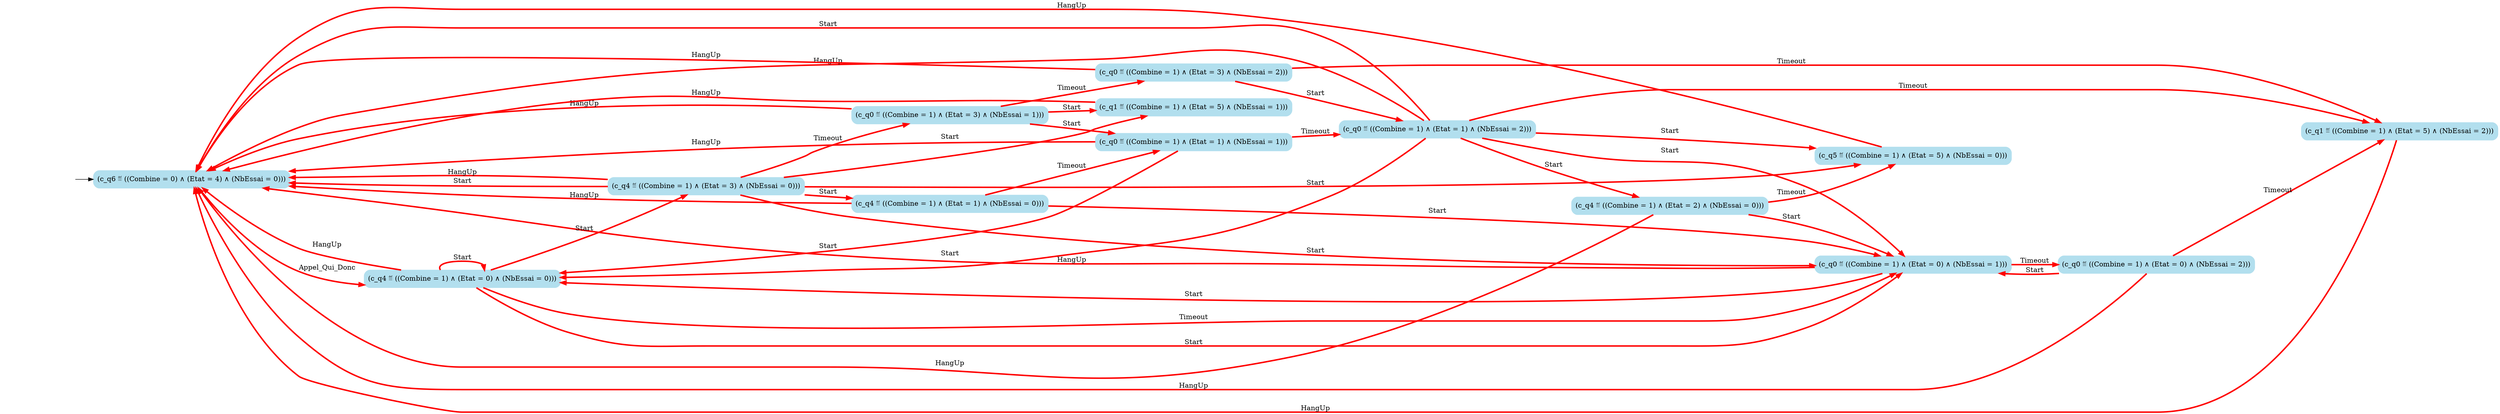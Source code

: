 digraph G {

	rankdir = LR;

	start_c_q6_89[style=invisible];

	node[shape=box, style="rounded, filled", color=lightblue2];

	c_q5_40[label="(c_q5 ≝ ((Combine = 1) ∧ (Etat = 5) ∧ (NbEssai = 0)))"];
	c_q0_79[label="(c_q0 ≝ ((Combine = 1) ∧ (Etat = 0) ∧ (NbEssai = 1)))"];
	c_q0_58[label="(c_q0 ≝ ((Combine = 1) ∧ (Etat = 3) ∧ (NbEssai = 1)))"];
	c_q0_85[label="(c_q0 ≝ ((Combine = 1) ∧ (Etat = 1) ∧ (NbEssai = 2)))"];
	c_q0_88[label="(c_q0 ≝ ((Combine = 1) ∧ (Etat = 3) ∧ (NbEssai = 2)))"];
	c_q0_75[label="(c_q0 ≝ ((Combine = 1) ∧ (Etat = 1) ∧ (NbEssai = 1)))"];
	c_q4_76[label="(c_q4 ≝ ((Combine = 1) ∧ (Etat = 1) ∧ (NbEssai = 0)))"];
	c_q0_82[label="(c_q0 ≝ ((Combine = 1) ∧ (Etat = 0) ∧ (NbEssai = 2)))"];
	c_q6_89[label="(c_q6 ≝ ((Combine = 0) ∧ (Etat = 4) ∧ (NbEssai = 0)))"];
	c_q4_70[label="(c_q4 ≝ ((Combine = 1) ∧ (Etat = 2) ∧ (NbEssai = 0)))"];
	c_q4_63[label="(c_q4 ≝ ((Combine = 1) ∧ (Etat = 0) ∧ (NbEssai = 0)))"];
	c_q1_87[label="(c_q1 ≝ ((Combine = 1) ∧ (Etat = 5) ∧ (NbEssai = 2)))"];
	c_q4_48[label="(c_q4 ≝ ((Combine = 1) ∧ (Etat = 3) ∧ (NbEssai = 0)))"];
	c_q1_60[label="(c_q1 ≝ ((Combine = 1) ∧ (Etat = 5) ∧ (NbEssai = 1)))"];

	start_c_q6_89 -> c_q6_89;
	c_q6_89 -> c_q4_63[label="Appel_Qui_Donc", penwidth=3, color=red];
	c_q4_63 -> c_q4_48[label="Start", penwidth=3, color=red];
	c_q4_63 -> c_q4_63[label="Start", penwidth=3, color=red];
	c_q4_48 -> c_q0_79[label="Start", penwidth=3, color=red];
	c_q4_48 -> c_q0_58[label="Timeout", penwidth=3, color=red];
	c_q4_48 -> c_q1_60[label="Start", penwidth=3, color=red];
	c_q4_48 -> c_q5_40[label="Start", penwidth=3, color=red];
	c_q4_70 -> c_q5_40[label="Timeout", penwidth=3, color=red];
	c_q4_48 -> c_q6_89[label="Start", penwidth=3, color=red];
	c_q4_48 -> c_q6_89[label="HangUp", penwidth=3, color=red];
	c_q0_58 -> c_q0_75[label="Start", penwidth=3, color=red];
	c_q0_75 -> c_q0_85[label="Timeout", penwidth=3, color=red];
	c_q0_58 -> c_q1_60[label="Start", penwidth=3, color=red];
	c_q0_85 -> c_q1_87[label="Timeout", penwidth=3, color=red];
	c_q0_85 -> c_q4_70[label="Start", penwidth=3, color=red];
	c_q0_85 -> c_q4_63[label="Start", penwidth=3, color=red];
	c_q0_85 -> c_q5_40[label="Start", penwidth=3, color=red];
	c_q0_85 -> c_q6_89[label="Start", penwidth=3, color=red];
	c_q0_85 -> c_q6_89[label="HangUp", penwidth=3, color=red];
	c_q1_87 -> c_q6_89[label="HangUp", penwidth=3, color=red];
	c_q5_40 -> c_q6_89[label="HangUp", penwidth=3, color=red];
	c_q4_63 -> c_q0_79[label="Start", penwidth=3, color=red];
	c_q4_63 -> c_q0_79[label="Timeout", penwidth=3, color=red];
	c_q4_63 -> c_q6_89[label="HangUp", penwidth=3, color=red];
	c_q4_48 -> c_q4_76[label="Start", penwidth=3, color=red];
	c_q0_79 -> c_q4_63[label="Start", penwidth=3, color=red];
	c_q0_79 -> c_q0_82[label="Timeout", penwidth=3, color=red];
	c_q0_79 -> c_q6_89[label="HangUp", penwidth=3, color=red];
	c_q0_58 -> c_q0_88[label="Timeout", penwidth=3, color=red];
	c_q0_58 -> c_q6_89[label="HangUp", penwidth=3, color=red];
	c_q1_60 -> c_q6_89[label="HangUp", penwidth=3, color=red];
	c_q0_75 -> c_q4_63[label="Start", penwidth=3, color=red];
	c_q0_75 -> c_q6_89[label="HangUp", penwidth=3, color=red];
	c_q0_85 -> c_q0_79[label="Start", penwidth=3, color=red];
	c_q4_70 -> c_q0_79[label="Start", penwidth=3, color=red];
	c_q4_70 -> c_q6_89[label="HangUp", penwidth=3, color=red];
	c_q4_76 -> c_q0_79[label="Start", penwidth=3, color=red];
	c_q4_76 -> c_q0_75[label="Timeout", penwidth=3, color=red];
	c_q4_76 -> c_q6_89[label="HangUp", penwidth=3, color=red];
	c_q0_82 -> c_q0_79[label="Start", penwidth=3, color=red];
	c_q0_82 -> c_q1_87[label="Timeout", penwidth=3, color=red];
	c_q0_82 -> c_q6_89[label="HangUp", penwidth=3, color=red];
	c_q0_88 -> c_q0_85[label="Start", penwidth=3, color=red];
	c_q0_88 -> c_q1_87[label="Timeout", penwidth=3, color=red];
	c_q0_88 -> c_q6_89[label="HangUp", penwidth=3, color=red];

}